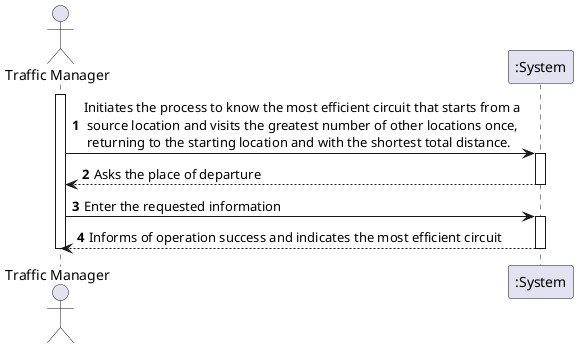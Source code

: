 @startuml
'https://plantuml.com/sequence-diagram

autonumber
actor "Traffic Manager" as TM


activate TM
TM -> ":System" : Initiates the process to know the most efficient circuit that starts from a \n source location and visits the greatest number of other locations once, \n returning to the starting location and with the shortest total distance.

activate ":System"

":System" --> TM : Asks the place of departure
deactivate ":System"

TM -> ":System" : Enter the requested information
activate ":System"

":System" --> TM : Informs of operation success and indicates the most efficient circuit
deactivate ":System"

deactivate TM

@enduml